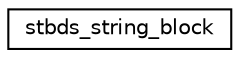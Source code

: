 digraph "Graphical Class Hierarchy"
{
 // LATEX_PDF_SIZE
  edge [fontname="Helvetica",fontsize="10",labelfontname="Helvetica",labelfontsize="10"];
  node [fontname="Helvetica",fontsize="10",shape=record];
  rankdir="LR";
  Node0 [label="stbds_string_block",height=0.2,width=0.4,color="black", fillcolor="white", style="filled",URL="$structstbds__string__block.html",tooltip=" "];
}
